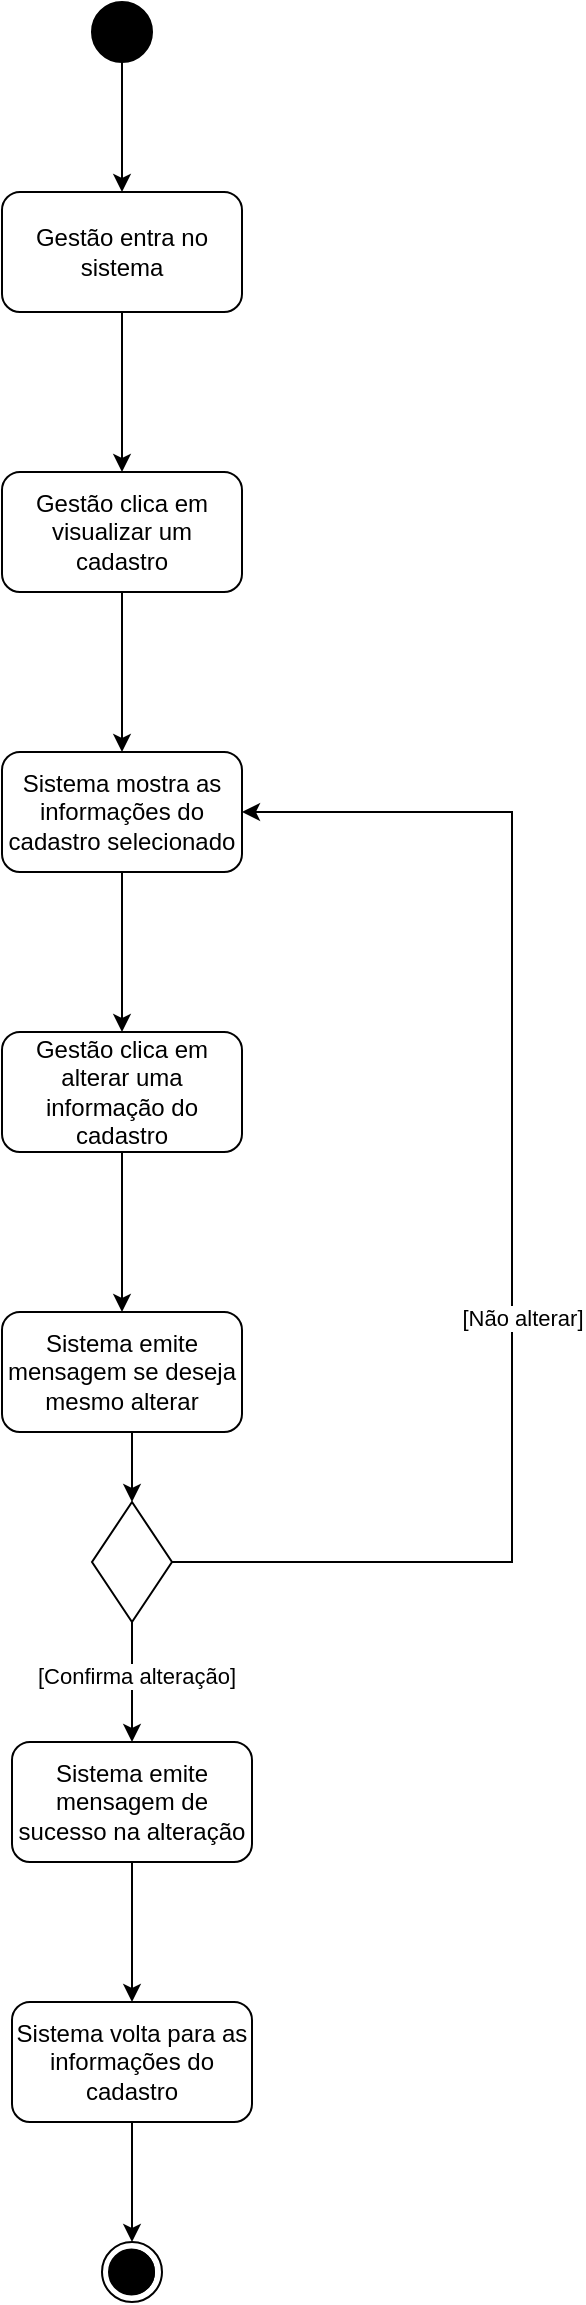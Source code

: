 <mxfile version="26.1.3">
  <diagram name="Página-1" id="7IFadYK3htX6NSER1Dyw">
    <mxGraphModel dx="954" dy="1735" grid="1" gridSize="10" guides="1" tooltips="1" connect="1" arrows="1" fold="1" page="1" pageScale="1" pageWidth="827" pageHeight="1169" math="0" shadow="0">
      <root>
        <mxCell id="0" />
        <mxCell id="1" parent="0" />
        <mxCell id="dbxqr3hXvO_ktMDXwcVB-3" value="" style="edgeStyle=orthogonalEdgeStyle;rounded=0;orthogonalLoop=1;jettySize=auto;html=1;" edge="1" parent="1" source="dbxqr3hXvO_ktMDXwcVB-1" target="dbxqr3hXvO_ktMDXwcVB-2">
          <mxGeometry relative="1" as="geometry" />
        </mxCell>
        <mxCell id="dbxqr3hXvO_ktMDXwcVB-1" value="" style="ellipse;whiteSpace=wrap;html=1;aspect=fixed;fillColor=#000000;" vertex="1" parent="1">
          <mxGeometry x="310" y="-1090" width="30" height="30" as="geometry" />
        </mxCell>
        <mxCell id="dbxqr3hXvO_ktMDXwcVB-5" value="" style="edgeStyle=orthogonalEdgeStyle;rounded=0;orthogonalLoop=1;jettySize=auto;html=1;" edge="1" parent="1" source="dbxqr3hXvO_ktMDXwcVB-2" target="dbxqr3hXvO_ktMDXwcVB-4">
          <mxGeometry relative="1" as="geometry" />
        </mxCell>
        <mxCell id="dbxqr3hXvO_ktMDXwcVB-2" value="Gestão entra no sistema" style="rounded=1;whiteSpace=wrap;html=1;fillColor=#FFFFFF;" vertex="1" parent="1">
          <mxGeometry x="265" y="-995" width="120" height="60" as="geometry" />
        </mxCell>
        <mxCell id="dbxqr3hXvO_ktMDXwcVB-7" value="" style="edgeStyle=orthogonalEdgeStyle;rounded=0;orthogonalLoop=1;jettySize=auto;html=1;" edge="1" parent="1" source="dbxqr3hXvO_ktMDXwcVB-4" target="dbxqr3hXvO_ktMDXwcVB-6">
          <mxGeometry relative="1" as="geometry" />
        </mxCell>
        <mxCell id="dbxqr3hXvO_ktMDXwcVB-4" value="Gestão clica em visualizar um cadastro" style="whiteSpace=wrap;html=1;fillColor=#FFFFFF;rounded=1;" vertex="1" parent="1">
          <mxGeometry x="265" y="-855" width="120" height="60" as="geometry" />
        </mxCell>
        <mxCell id="dbxqr3hXvO_ktMDXwcVB-9" value="" style="edgeStyle=orthogonalEdgeStyle;rounded=0;orthogonalLoop=1;jettySize=auto;html=1;" edge="1" parent="1" source="dbxqr3hXvO_ktMDXwcVB-6" target="dbxqr3hXvO_ktMDXwcVB-8">
          <mxGeometry relative="1" as="geometry" />
        </mxCell>
        <mxCell id="dbxqr3hXvO_ktMDXwcVB-6" value="Sistema mostra as informações do cadastro selecionado" style="whiteSpace=wrap;html=1;fillColor=#FFFFFF;rounded=1;" vertex="1" parent="1">
          <mxGeometry x="265" y="-715" width="120" height="60" as="geometry" />
        </mxCell>
        <mxCell id="dbxqr3hXvO_ktMDXwcVB-11" value="" style="edgeStyle=orthogonalEdgeStyle;rounded=0;orthogonalLoop=1;jettySize=auto;html=1;" edge="1" parent="1" source="dbxqr3hXvO_ktMDXwcVB-8" target="dbxqr3hXvO_ktMDXwcVB-10">
          <mxGeometry relative="1" as="geometry" />
        </mxCell>
        <mxCell id="dbxqr3hXvO_ktMDXwcVB-8" value="Gestão clica em alterar uma informação do cadastro" style="whiteSpace=wrap;html=1;fillColor=#FFFFFF;rounded=1;" vertex="1" parent="1">
          <mxGeometry x="265" y="-575" width="120" height="60" as="geometry" />
        </mxCell>
        <mxCell id="dbxqr3hXvO_ktMDXwcVB-13" style="edgeStyle=orthogonalEdgeStyle;rounded=0;orthogonalLoop=1;jettySize=auto;html=1;exitX=0.5;exitY=1;exitDx=0;exitDy=0;entryX=0.5;entryY=0;entryDx=0;entryDy=0;" edge="1" parent="1" source="dbxqr3hXvO_ktMDXwcVB-10" target="dbxqr3hXvO_ktMDXwcVB-12">
          <mxGeometry relative="1" as="geometry" />
        </mxCell>
        <mxCell id="dbxqr3hXvO_ktMDXwcVB-10" value="Sistema emite mensagem se deseja mesmo alterar" style="whiteSpace=wrap;html=1;fillColor=#FFFFFF;rounded=1;" vertex="1" parent="1">
          <mxGeometry x="265" y="-435" width="120" height="60" as="geometry" />
        </mxCell>
        <mxCell id="dbxqr3hXvO_ktMDXwcVB-16" value="" style="edgeStyle=orthogonalEdgeStyle;rounded=0;orthogonalLoop=1;jettySize=auto;html=1;entryX=1;entryY=0.5;entryDx=0;entryDy=0;exitX=1;exitY=0.5;exitDx=0;exitDy=0;" edge="1" parent="1" source="dbxqr3hXvO_ktMDXwcVB-12" target="dbxqr3hXvO_ktMDXwcVB-6">
          <mxGeometry relative="1" as="geometry">
            <mxPoint x="480" y="-310" as="targetPoint" />
            <Array as="points">
              <mxPoint x="520" y="-310" />
              <mxPoint x="520" y="-685" />
            </Array>
          </mxGeometry>
        </mxCell>
        <mxCell id="dbxqr3hXvO_ktMDXwcVB-17" value="[Não alterar]" style="edgeLabel;html=1;align=center;verticalAlign=middle;resizable=0;points=[];" vertex="1" connectable="0" parent="dbxqr3hXvO_ktMDXwcVB-16">
          <mxGeometry x="-0.139" y="-5" relative="1" as="geometry">
            <mxPoint as="offset" />
          </mxGeometry>
        </mxCell>
        <mxCell id="dbxqr3hXvO_ktMDXwcVB-19" value="" style="edgeStyle=orthogonalEdgeStyle;rounded=0;orthogonalLoop=1;jettySize=auto;html=1;exitX=0.5;exitY=1;exitDx=0;exitDy=0;" edge="1" parent="1" source="dbxqr3hXvO_ktMDXwcVB-12" target="dbxqr3hXvO_ktMDXwcVB-18">
          <mxGeometry relative="1" as="geometry" />
        </mxCell>
        <mxCell id="dbxqr3hXvO_ktMDXwcVB-20" value="[Confirma alteração]" style="edgeLabel;html=1;align=center;verticalAlign=middle;resizable=0;points=[];" vertex="1" connectable="0" parent="dbxqr3hXvO_ktMDXwcVB-19">
          <mxGeometry x="-0.12" y="2" relative="1" as="geometry">
            <mxPoint as="offset" />
          </mxGeometry>
        </mxCell>
        <mxCell id="dbxqr3hXvO_ktMDXwcVB-12" value="" style="rhombus;whiteSpace=wrap;html=1;" vertex="1" parent="1">
          <mxGeometry x="310" y="-340" width="40" height="60" as="geometry" />
        </mxCell>
        <mxCell id="dbxqr3hXvO_ktMDXwcVB-22" value="" style="edgeStyle=orthogonalEdgeStyle;rounded=0;orthogonalLoop=1;jettySize=auto;html=1;" edge="1" parent="1" source="dbxqr3hXvO_ktMDXwcVB-18" target="dbxqr3hXvO_ktMDXwcVB-21">
          <mxGeometry relative="1" as="geometry" />
        </mxCell>
        <mxCell id="dbxqr3hXvO_ktMDXwcVB-18" value="Sistema emite mensagem de sucesso na alteração" style="rounded=1;whiteSpace=wrap;html=1;" vertex="1" parent="1">
          <mxGeometry x="270" y="-220" width="120" height="60" as="geometry" />
        </mxCell>
        <mxCell id="dbxqr3hXvO_ktMDXwcVB-27" style="edgeStyle=orthogonalEdgeStyle;rounded=0;orthogonalLoop=1;jettySize=auto;html=1;exitX=0.5;exitY=1;exitDx=0;exitDy=0;entryX=0.5;entryY=0;entryDx=0;entryDy=0;" edge="1" parent="1" source="dbxqr3hXvO_ktMDXwcVB-21" target="dbxqr3hXvO_ktMDXwcVB-24">
          <mxGeometry relative="1" as="geometry" />
        </mxCell>
        <mxCell id="dbxqr3hXvO_ktMDXwcVB-21" value="Sistema volta para as informações do cadastro" style="whiteSpace=wrap;html=1;rounded=1;" vertex="1" parent="1">
          <mxGeometry x="270" y="-90" width="120" height="60" as="geometry" />
        </mxCell>
        <mxCell id="dbxqr3hXvO_ktMDXwcVB-23" value="" style="group" vertex="1" connectable="0" parent="1">
          <mxGeometry x="315" y="30" width="30" height="30" as="geometry" />
        </mxCell>
        <mxCell id="dbxqr3hXvO_ktMDXwcVB-24" value="" style="ellipse;shape=doubleEllipse;whiteSpace=wrap;html=1;aspect=fixed;fillColor=#FFFFFF;" vertex="1" parent="dbxqr3hXvO_ktMDXwcVB-23">
          <mxGeometry width="30" height="30" as="geometry" />
        </mxCell>
        <mxCell id="dbxqr3hXvO_ktMDXwcVB-25" value="" style="ellipse;shape=doubleEllipse;whiteSpace=wrap;html=1;aspect=fixed;fillColor=#000000;" vertex="1" parent="dbxqr3hXvO_ktMDXwcVB-23">
          <mxGeometry x="3.5" y="3.75" width="22.5" height="22.5" as="geometry" />
        </mxCell>
      </root>
    </mxGraphModel>
  </diagram>
</mxfile>
